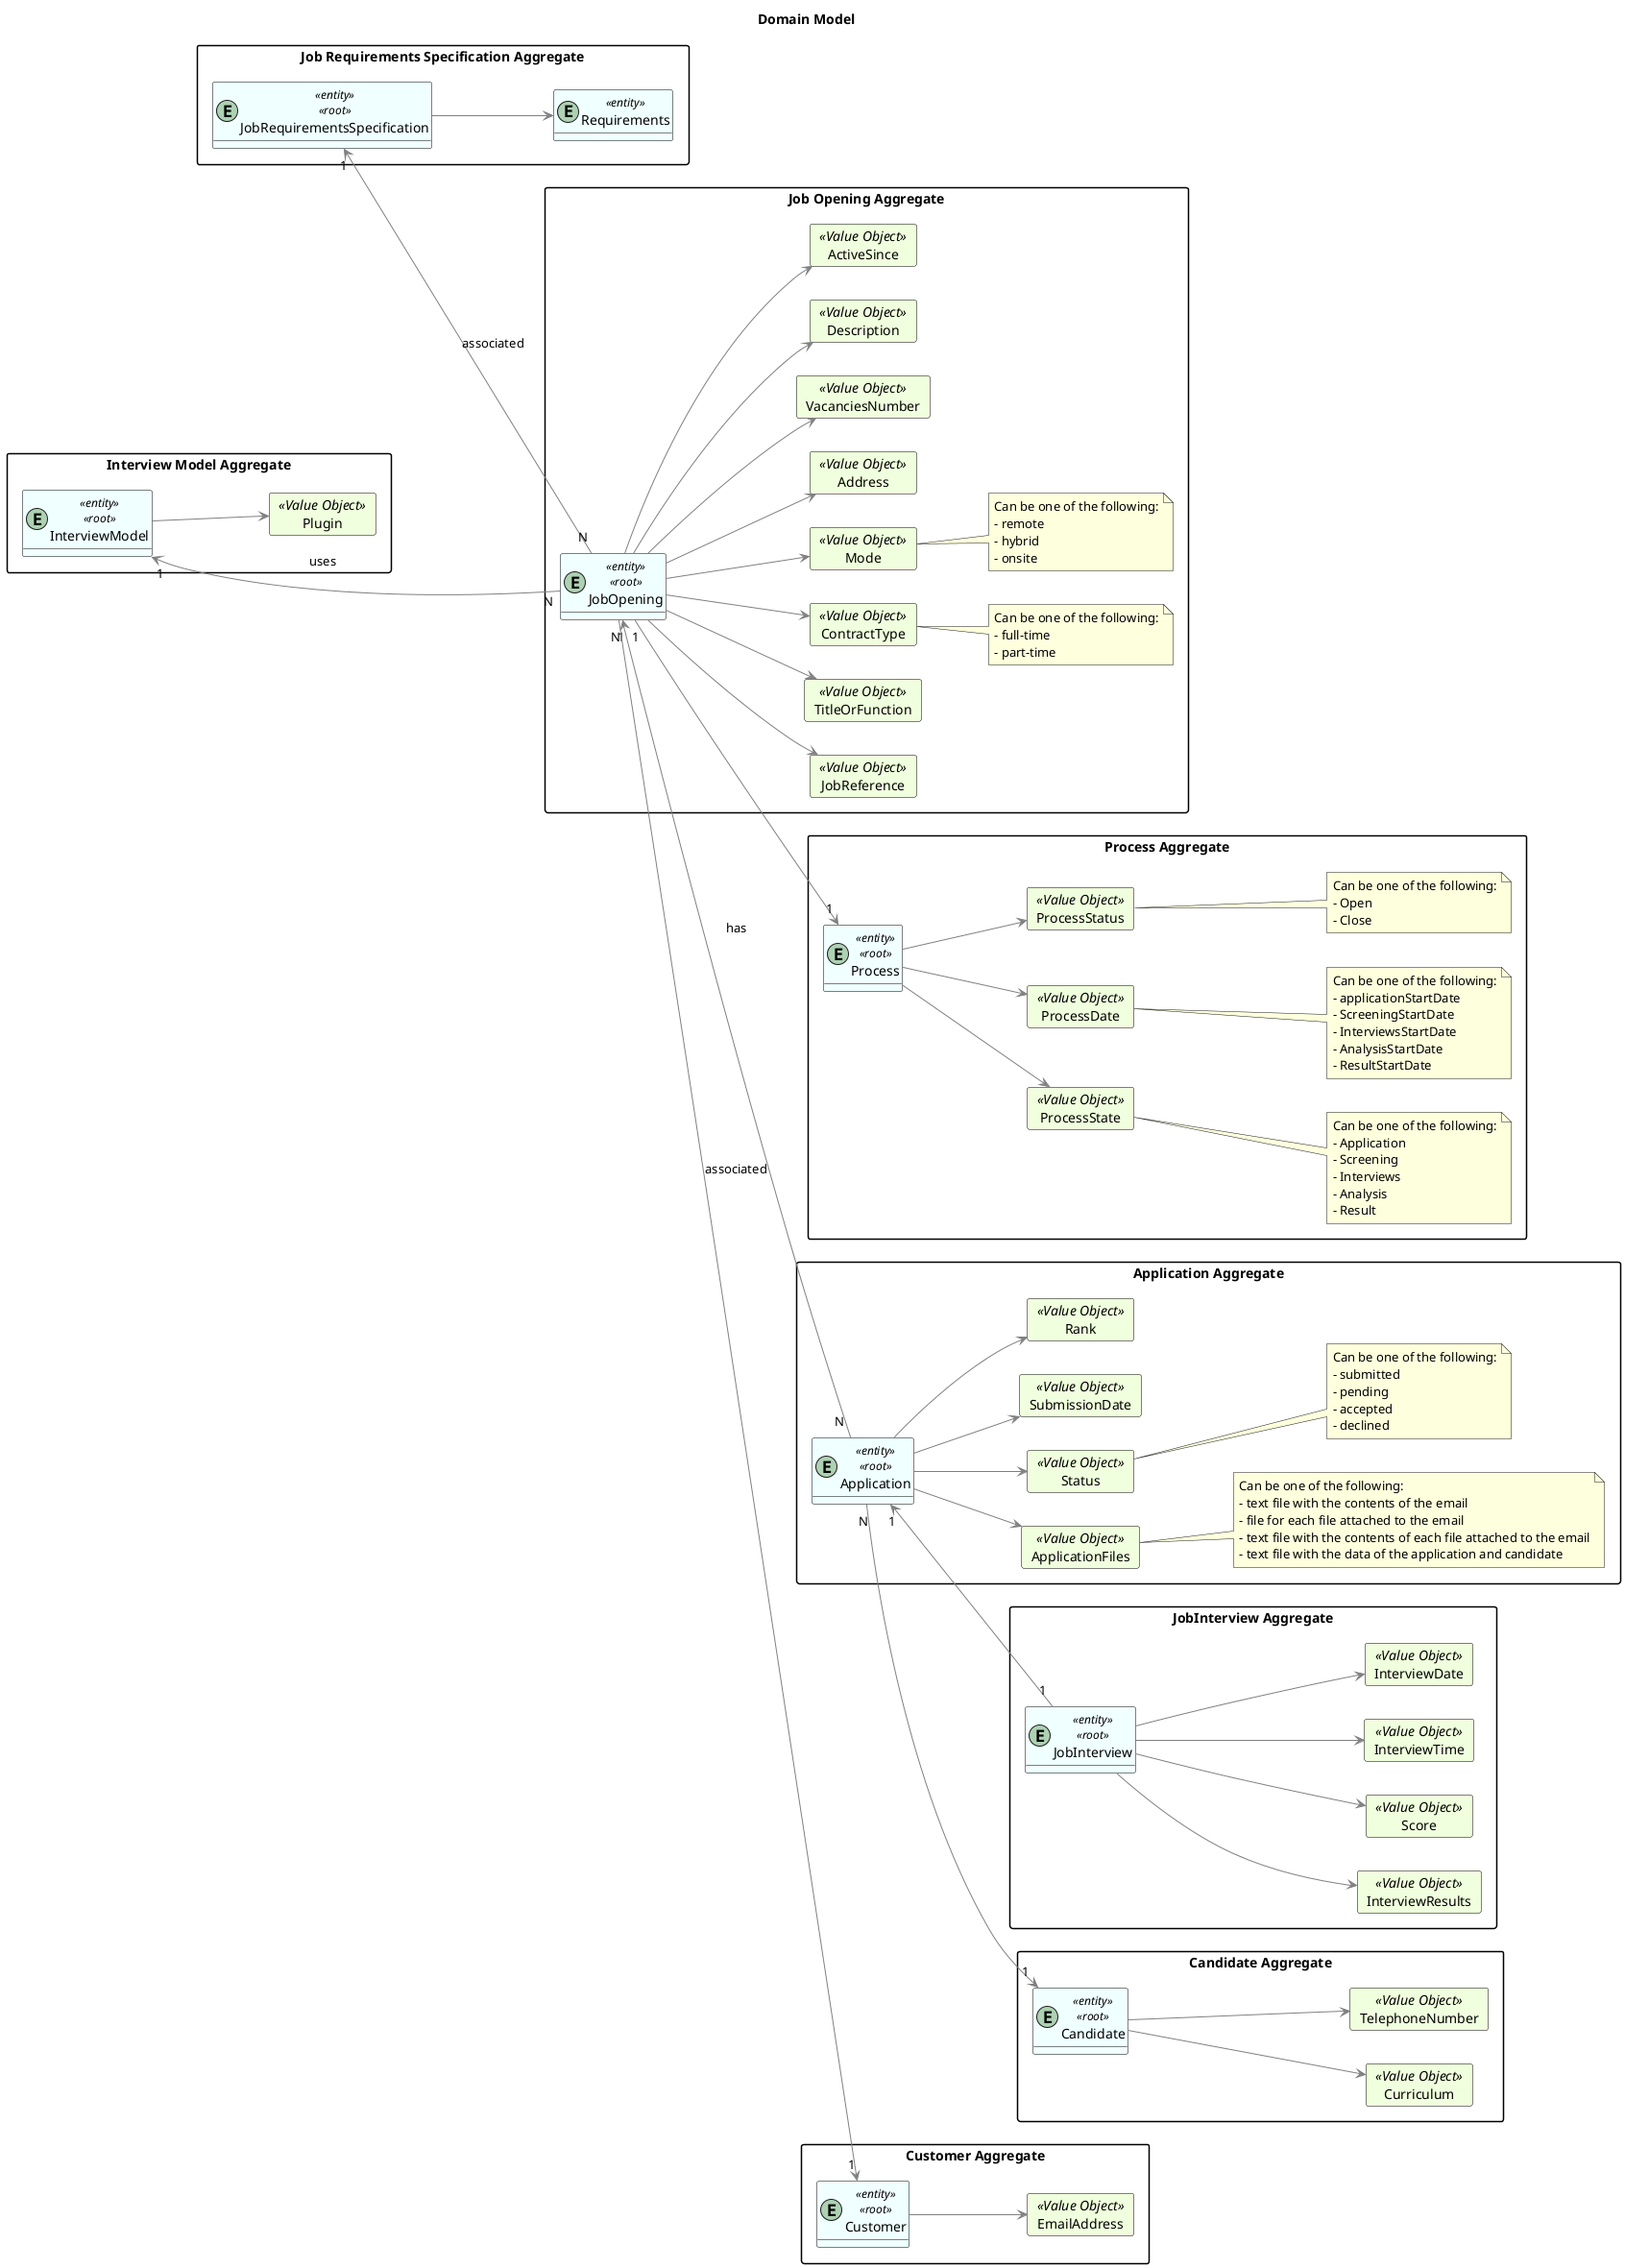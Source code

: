 @startuml
hide methods
left to right direction
'skinparam linetype ortho

Title "Domain Model"

skinparam class {
    LifeLineBorderColor DarkBlue
    LifeLineBackgroundColor APPLICATION
    BackgroundColor #F0FFFF
    ArrowColor grey
    BorderColor black
}

skinparam packageStyle rectangle

skinparam card {
    LifeLineBorderColor Green
    LifeLineBackgroundColor APPLICATION
    BackgroundColor #F0FFDD
    ArrowColor DarkGrey
    BorderColor Black
}

package "Job Requirements Specification Aggregate"{
entity JobRequirementsSpecification <<entity>><<root>>

    entity Requirements <<entity>>

    JobRequirementsSpecification --> Requirements

}

package "Job Opening Aggregate"{
entity JobOpening <<entity>><<root>>

    card JobReference <<Value Object>> {
    }
    card TitleOrFunction <<Value Object>> {
    }
    card ContractType <<Value Object>> {
    }
    card Mode <<Value Object>> {
    }
    card Address <<Value Object>> {
    }
    card VacanciesNumber <<Value Object>> {
    }
    card Description <<Value Object>> {
    }
    card ActiveSince <<Value Object>>{
    }

    JobOpening --> JobReference
    JobOpening --> TitleOrFunction
    JobOpening --> ContractType
    JobOpening --> Mode
    JobOpening --> Address
    JobOpening --> VacanciesNumber
    JobOpening --> Description
    JobOpening --> ActiveSince

    note right of ContractType
        Can be one of the following:
        - full-time
        - part-time
    end note

    note right of Mode
         Can be one of the following:
         - remote
         - hybrid
         - onsite
    end note

}

package "Process Aggregate"{
entity Process <<entity>><<root>>

    card ProcessState <<Value Object>> {
    }
    card ProcessDate <<Value Object>> {
    }
    card ProcessStatus <<Value Object>>{
    }

    Process --> ProcessState
    Process --> ProcessDate
    Process --> ProcessStatus

    note right of ProcessDate
        Can be one of the following:
        - applicationStartDate
        - ScreeningStartDate
        - InterviewsStartDate
        - AnalysisStartDate
        - ResultStartDate
    end note

    note right of ProcessState
        Can be one of the following:
        - Application
        - Screening
        - Interviews
        - Analysis
        - Result
    end note

    note right of ProcessStatus
        Can be one of the following:
        - Open
        - Close
    end note
}

package "Application Aggregate"{
entity Application <<entity>><<root>>

    card ApplicationFiles <<Value Object>>{
    }
    card Status <<Value Object>>{
    }
    card SubmissionDate <<Value Object>>{
    }
    card Rank <<Value Object>>{
    }

    Application --> ApplicationFiles
    Application --> Status
    Application --> SubmissionDate
    Application --> Rank

    note right of Status
        Can be one of the following:
        - submitted
        - pending
        - accepted
        - declined
    end note

    note right of ApplicationFiles
        Can be one of the following:
        - text file with the contents of the email
        - file for each file attached to the email
        - text file with the contents of each file attached to the email
        - text file with the data of the application and candidate
    end note

}

package "JobInterview Aggregate"{
entity JobInterview <<entity>><<root>>

     card InterviewResults <<Value Object>> {
     }
     card Score <<Value Object>> {
     }
     card InterviewTime <<Value Object>> {
     }
     card InterviewDate <<Value Object>> {
     }

     JobInterview --> InterviewResults
     JobInterview --> Score
     JobInterview --> InterviewTime
     JobInterview --> InterviewDate

}

package "Interview Model Aggregate"{
entity InterviewModel <<entity>><<root>>

    card Plugin <<Value Object>> {
    }

    InterviewModel --> Plugin

}

package "Customer Aggregate"{
entity Customer <<entity>><<root>>

    card EmailAddress <<Value Object>>{
    }

    Customer --> EmailAddress
}

package "Candidate Aggregate"{
entity Candidate <<entity>><<root>>

    card Curriculum <<Value Object>> {
    }
    card TelephoneNumber <<Value Object>>{
    }

    Candidate --> Curriculum
    Candidate --> TelephoneNumber
}

JobOpening "1" <-- "N " Application : has
    JobOpening "N" --> "1" Customer : associated
    JobOpening  "1" --> "1" Process


Application "N" --> "1" Candidate
    Application "1" <-- "1" JobInterview

     JobRequirementsSpecification "1" <-- "N" JobOpening : associated

     InterviewModel "1" <--- "N" JobOpening : uses

@enduml